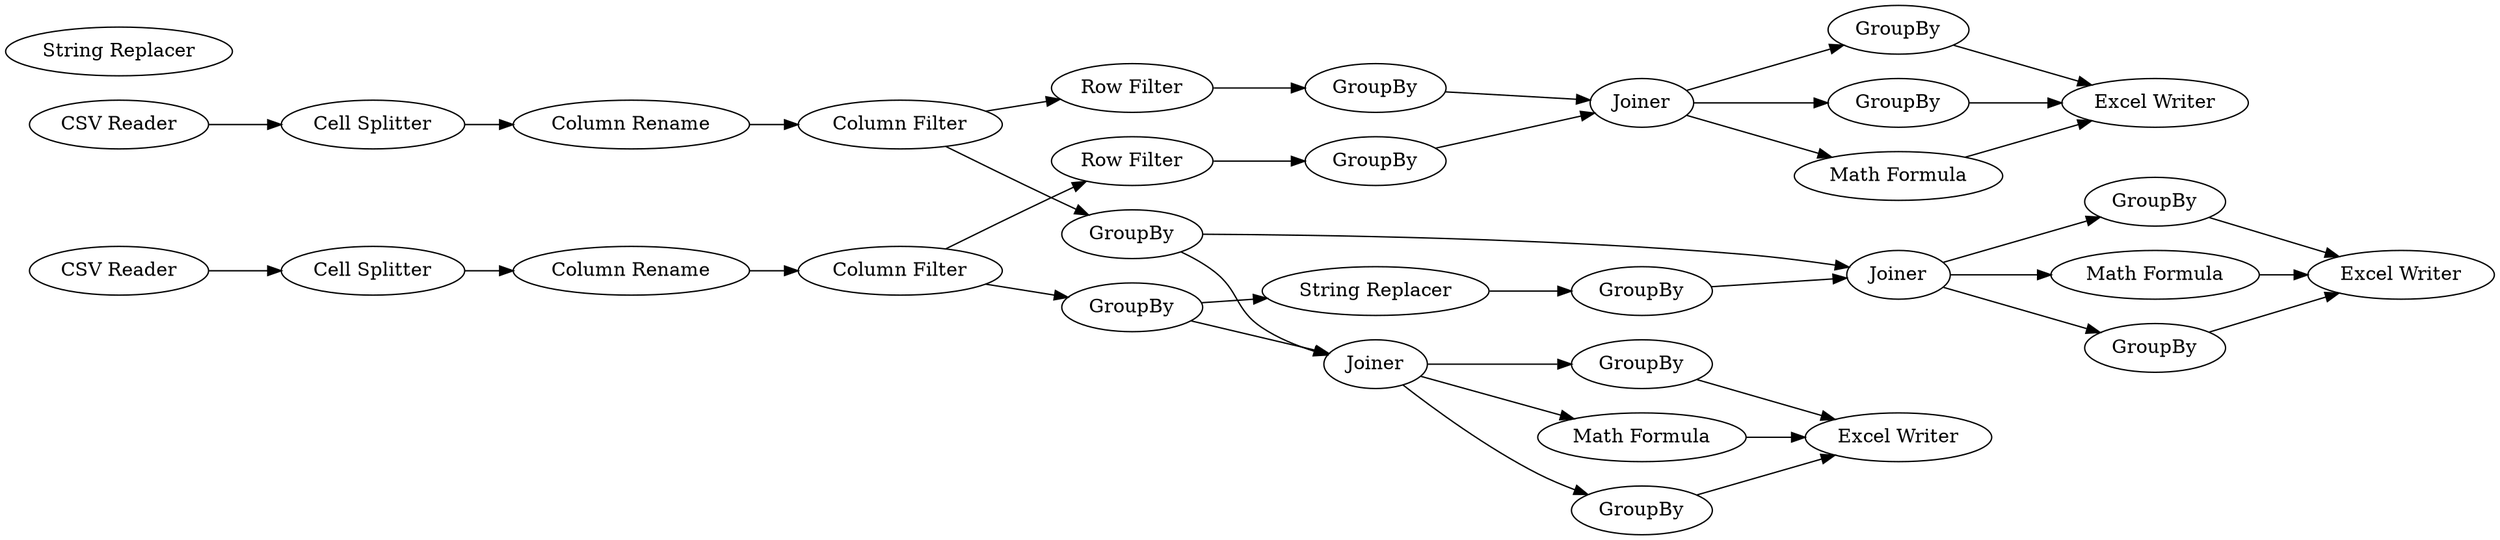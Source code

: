 digraph {
	1 [label="CSV Reader"]
	19 [label="Column Filter"]
	20 [label="Column Rename"]
	21 [label="Cell Splitter"]
	22 [label="Column Filter"]
	23 [label="CSV Reader"]
	24 [label="Column Rename"]
	25 [label="Cell Splitter"]
	26 [label=Joiner]
	27 [label=GroupBy]
	28 [label=GroupBy]
	29 [label="Math Formula"]
	30 [label=GroupBy]
	31 [label=GroupBy]
	33 [label=Joiner]
	38 [label="String Replacer"]
	39 [label=GroupBy]
	40 [label=GroupBy]
	41 [label=GroupBy]
	42 [label=Joiner]
	43 [label=GroupBy]
	44 [label=GroupBy]
	45 [label="Math Formula"]
	46 [label="Row Filter"]
	47 [label="String Replacer"]
	48 [label="Row Filter"]
	49 [label="Excel Writer"]
	50 [label="Excel Writer"]
	51 [label="Excel Writer"]
	52 [label=GroupBy]
	53 [label=GroupBy]
	54 [label="Math Formula"]
	1 -> 21
	19 -> 27
	19 -> 46
	20 -> 19
	21 -> 20
	22 -> 28
	22 -> 48
	23 -> 25
	24 -> 22
	25 -> 24
	26 -> 30
	26 -> 31
	26 -> 29
	27 -> 26
	27 -> 33
	28 -> 26
	28 -> 38
	29 -> 51
	30 -> 51
	31 -> 51
	33 -> 53
	33 -> 52
	33 -> 54
	38 -> 39
	39 -> 33
	40 -> 42
	41 -> 42
	42 -> 43
	42 -> 44
	42 -> 45
	43 -> 49
	44 -> 49
	45 -> 49
	46 -> 41
	48 -> 40
	52 -> 50
	53 -> 50
	54 -> 50
	rankdir=LR
}
